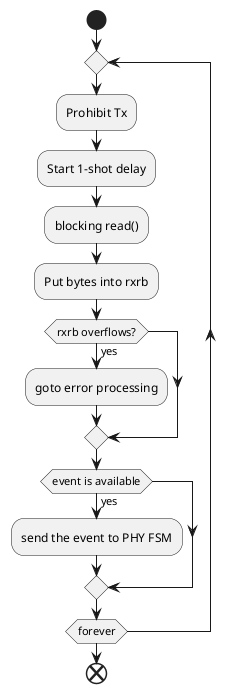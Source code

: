 @startuml
start
repeat
    :Prohibit Tx;
    :Start 1-shot delay;
    :blocking read();
    :Put bytes into rxrb;
    if (rxrb overflows?) then (yes)
        :goto error processing;
    endif
    if (event is available) then (yes)
        :send the event to PHY FSM;
    endif
repeat while (forever)
end
@enduml